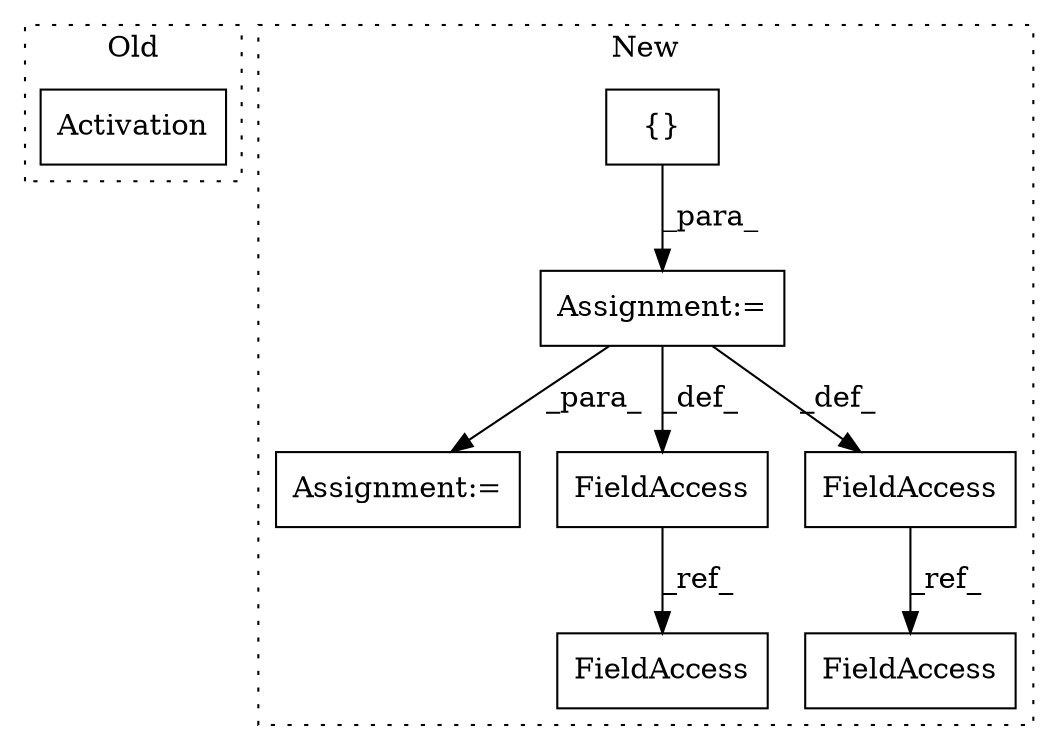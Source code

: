 digraph G {
subgraph cluster0 {
1 [label="Activation" a="32" s="7144,7164" l="11,1" shape="box"];
label = "Old";
style="dotted";
}
subgraph cluster1 {
2 [label="{}" a="4" s="7561,7594" l="1,1" shape="box"];
3 [label="Assignment:=" a="7" s="7858" l="1" shape="box"];
4 [label="FieldAccess" a="22" s="7737" l="6" shape="box"];
5 [label="FieldAccess" a="22" s="7542" l="5" shape="box"];
6 [label="FieldAccess" a="22" s="7641" l="5" shape="box"];
7 [label="FieldAccess" a="22" s="7811" l="6" shape="box"];
8 [label="Assignment:=" a="7" s="7547" l="1" shape="box"];
label = "New";
style="dotted";
}
2 -> 8 [label="_para_"];
4 -> 7 [label="_ref_"];
5 -> 6 [label="_ref_"];
8 -> 3 [label="_para_"];
8 -> 5 [label="_def_"];
8 -> 4 [label="_def_"];
}